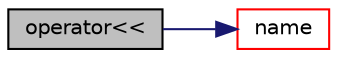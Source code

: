 digraph "operator&lt;&lt;"
{
  bgcolor="transparent";
  edge [fontname="Helvetica",fontsize="10",labelfontname="Helvetica",labelfontsize="10"];
  node [fontname="Helvetica",fontsize="10",shape=record];
  rankdir="LR";
  Node146789 [label="operator\<\<",height=0.2,width=0.4,color="black", fillcolor="grey75", style="filled", fontcolor="black"];
  Node146789 -> Node146790 [color="midnightblue",fontsize="10",style="solid",fontname="Helvetica"];
  Node146790 [label="name",height=0.2,width=0.4,color="red",URL="$a21851.html#adcb0df2bd4953cb6bb390272d8263c3a",tooltip="Return a string representation of a complex. "];
}

